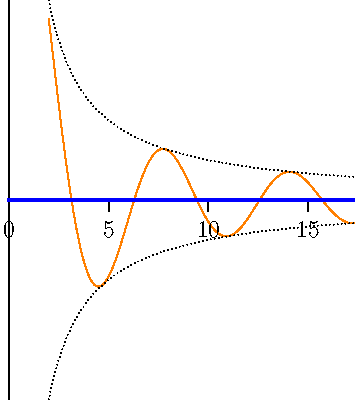 import graph;
size(0,200);

//real f(real x) { if (abs(x)>0.01) {return sin(x)/x;} else {return 1;} }
real f(real x) { return 20*(sin(x))/x ; }
real g(real x) { return 20/x; }
real h(real x) { return -20/x; }

draw(graph(f,2,5.5*pi),orange);
draw(graph(g,2,5.5*pi),dotted+black);
draw(graph(h,2,5.5*pi),dotted+black);

draw((0,0)--(5.5*pi,0),blue+1.5);

xaxis(RightTicks);
yaxis(NoTicks);
